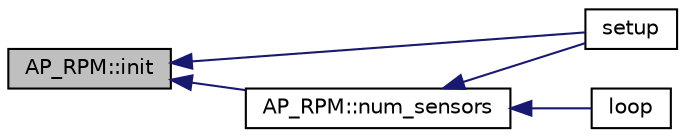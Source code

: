 digraph "AP_RPM::init"
{
 // INTERACTIVE_SVG=YES
  edge [fontname="Helvetica",fontsize="10",labelfontname="Helvetica",labelfontsize="10"];
  node [fontname="Helvetica",fontsize="10",shape=record];
  rankdir="LR";
  Node1 [label="AP_RPM::init",height=0.2,width=0.4,color="black", fillcolor="grey75", style="filled", fontcolor="black"];
  Node1 -> Node2 [dir="back",color="midnightblue",fontsize="10",style="solid",fontname="Helvetica"];
  Node2 [label="AP_RPM::num_sensors",height=0.2,width=0.4,color="black", fillcolor="white", style="filled",URL="$classAP__RPM.html#a62a1bd25e81e3d29badb6a89c2ca90ed"];
  Node2 -> Node3 [dir="back",color="midnightblue",fontsize="10",style="solid",fontname="Helvetica"];
  Node3 [label="setup",height=0.2,width=0.4,color="black", fillcolor="white", style="filled",URL="$RPM__generic_8cpp.html#a4fc01d736fe50cf5b977f755b675f11d"];
  Node2 -> Node4 [dir="back",color="midnightblue",fontsize="10",style="solid",fontname="Helvetica"];
  Node4 [label="loop",height=0.2,width=0.4,color="black", fillcolor="white", style="filled",URL="$RPM__generic_8cpp.html#afe461d27b9c48d5921c00d521181f12f"];
  Node1 -> Node3 [dir="back",color="midnightblue",fontsize="10",style="solid",fontname="Helvetica"];
}
